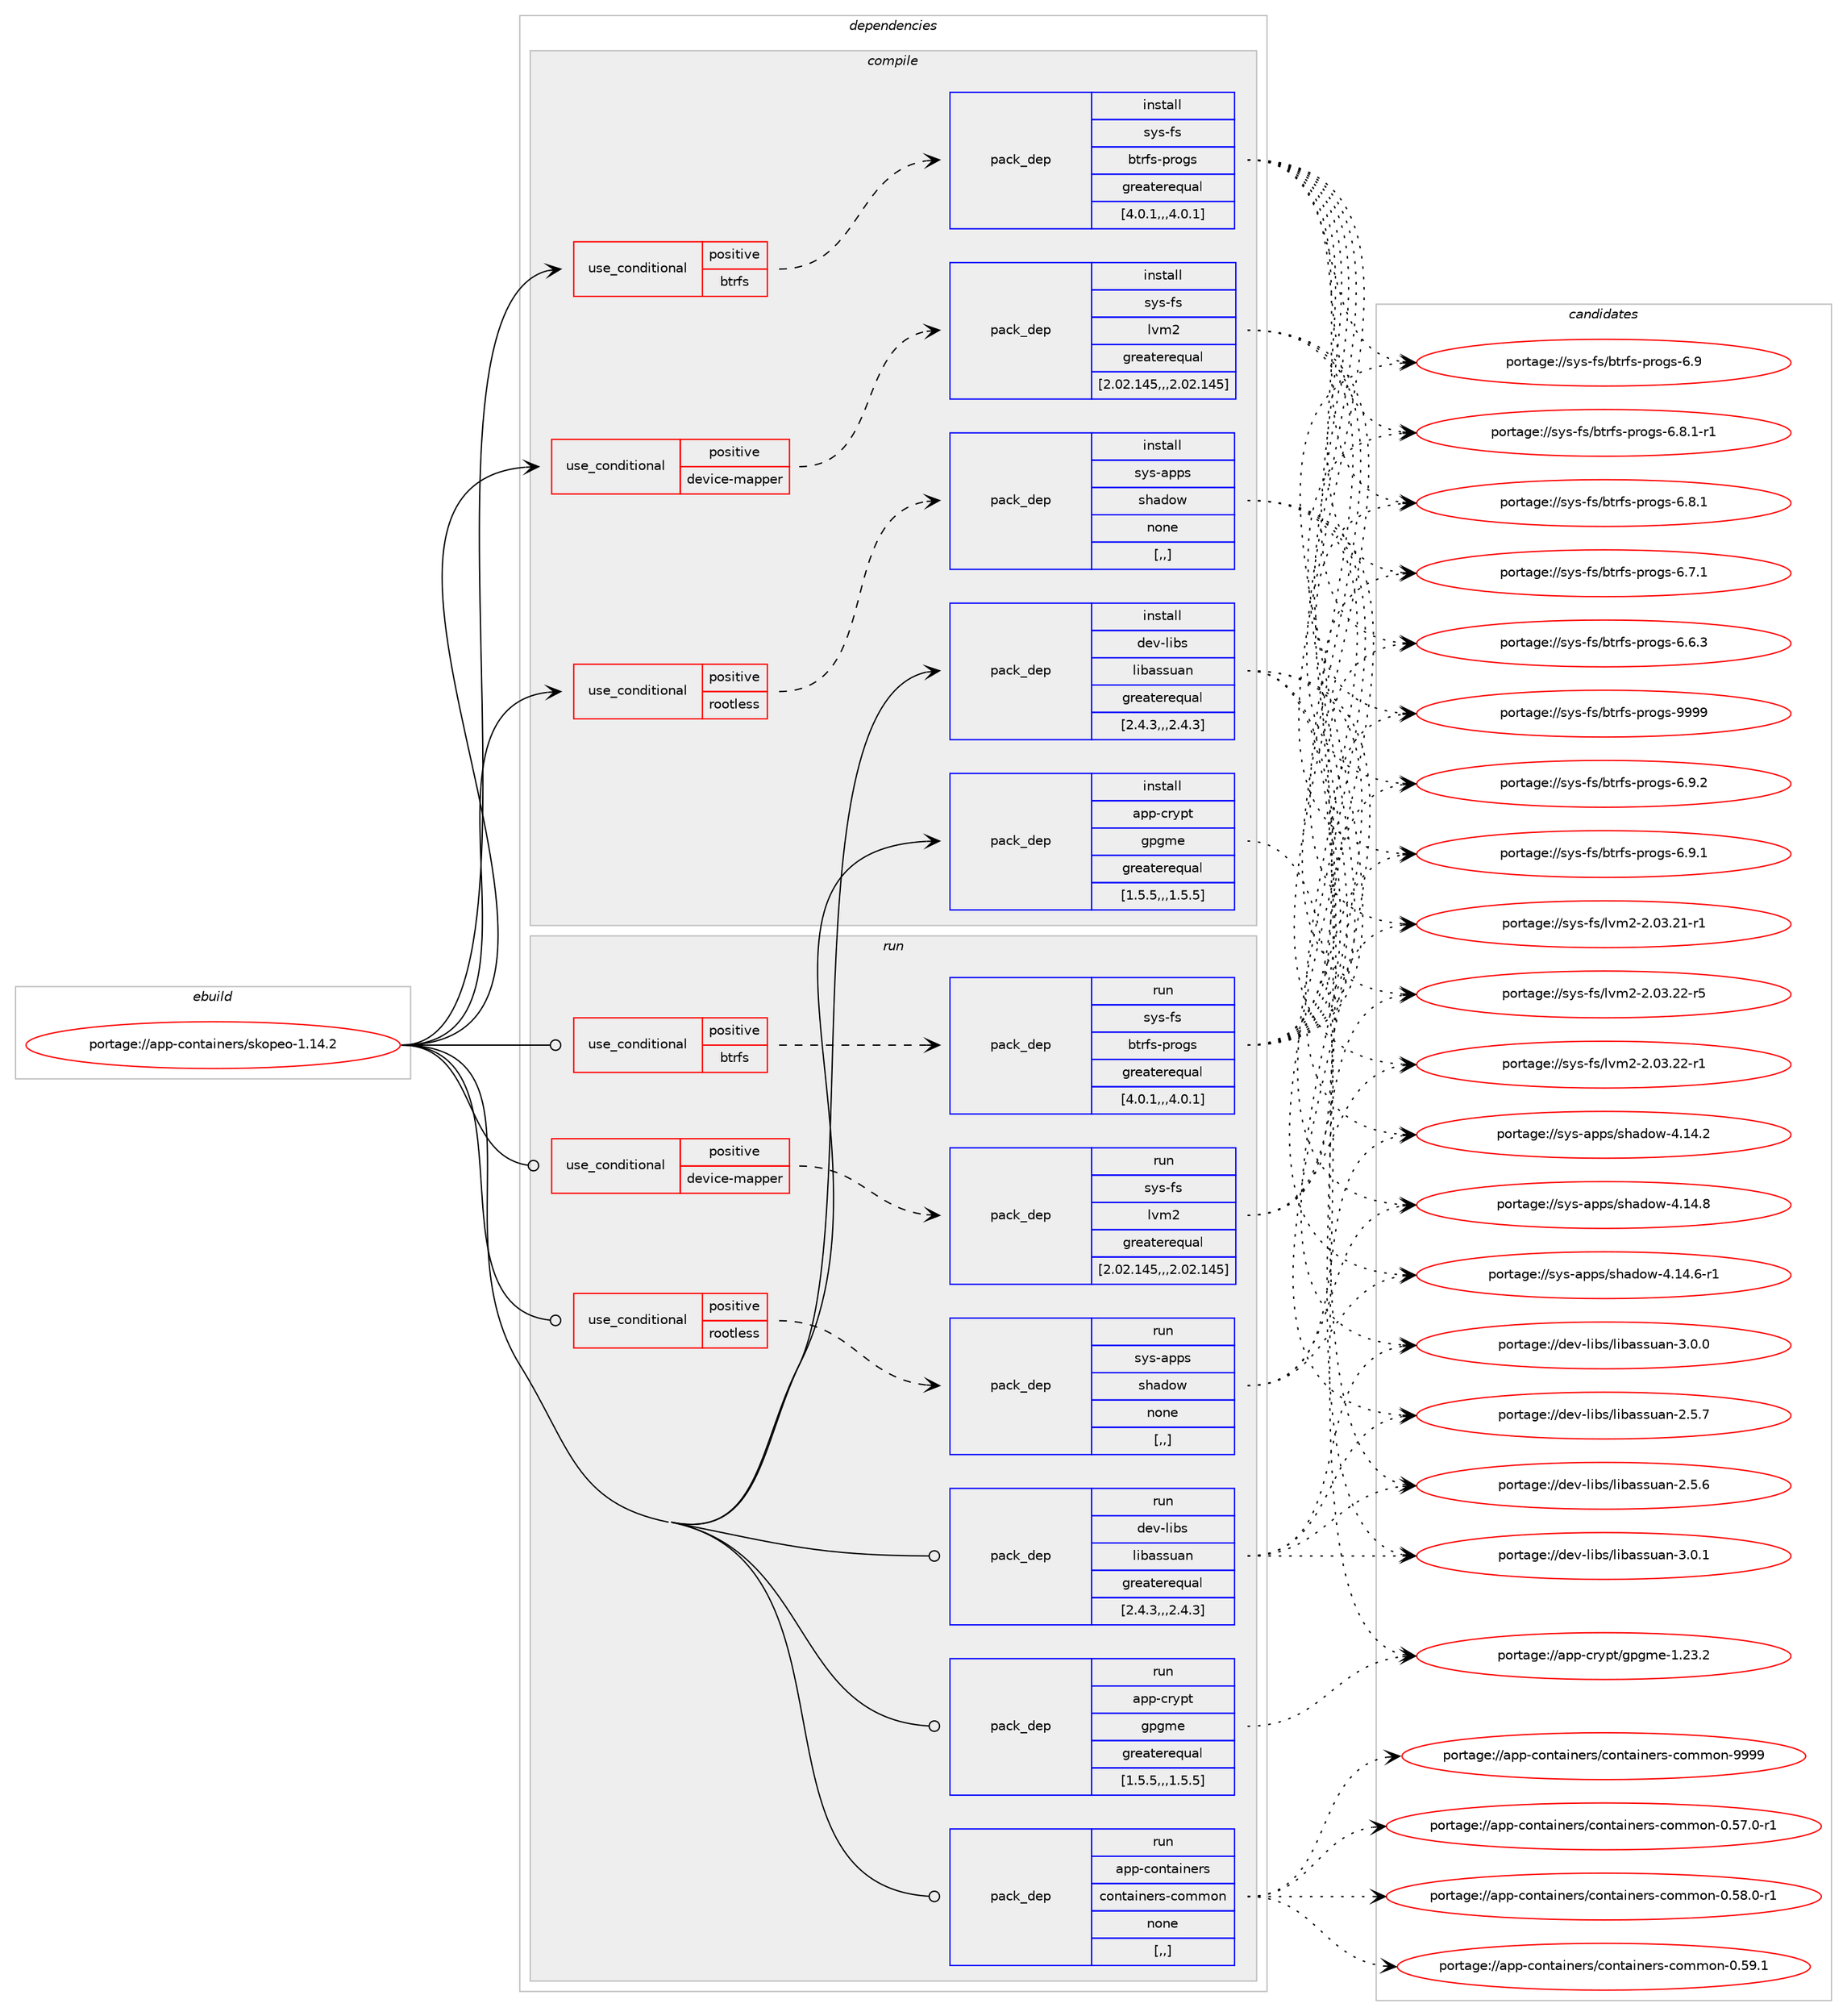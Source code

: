 digraph prolog {

# *************
# Graph options
# *************

newrank=true;
concentrate=true;
compound=true;
graph [rankdir=LR,fontname=Helvetica,fontsize=10,ranksep=1.5];#, ranksep=2.5, nodesep=0.2];
edge  [arrowhead=vee];
node  [fontname=Helvetica,fontsize=10];

# **********
# The ebuild
# **********

subgraph cluster_leftcol {
color=gray;
rank=same;
label=<<i>ebuild</i>>;
id [label="portage://app-containers/skopeo-1.14.2", color=red, width=4, href="../app-containers/skopeo-1.14.2.svg"];
}

# ****************
# The dependencies
# ****************

subgraph cluster_midcol {
color=gray;
label=<<i>dependencies</i>>;
subgraph cluster_compile {
fillcolor="#eeeeee";
style=filled;
label=<<i>compile</i>>;
subgraph cond3193 {
dependency11939 [label=<<TABLE BORDER="0" CELLBORDER="1" CELLSPACING="0" CELLPADDING="4"><TR><TD ROWSPAN="3" CELLPADDING="10">use_conditional</TD></TR><TR><TD>positive</TD></TR><TR><TD>btrfs</TD></TR></TABLE>>, shape=none, color=red];
subgraph pack8679 {
dependency11940 [label=<<TABLE BORDER="0" CELLBORDER="1" CELLSPACING="0" CELLPADDING="4" WIDTH="220"><TR><TD ROWSPAN="6" CELLPADDING="30">pack_dep</TD></TR><TR><TD WIDTH="110">install</TD></TR><TR><TD>sys-fs</TD></TR><TR><TD>btrfs-progs</TD></TR><TR><TD>greaterequal</TD></TR><TR><TD>[4.0.1,,,4.0.1]</TD></TR></TABLE>>, shape=none, color=blue];
}
dependency11939:e -> dependency11940:w [weight=20,style="dashed",arrowhead="vee"];
}
id:e -> dependency11939:w [weight=20,style="solid",arrowhead="vee"];
subgraph cond3194 {
dependency11941 [label=<<TABLE BORDER="0" CELLBORDER="1" CELLSPACING="0" CELLPADDING="4"><TR><TD ROWSPAN="3" CELLPADDING="10">use_conditional</TD></TR><TR><TD>positive</TD></TR><TR><TD>device-mapper</TD></TR></TABLE>>, shape=none, color=red];
subgraph pack8680 {
dependency11942 [label=<<TABLE BORDER="0" CELLBORDER="1" CELLSPACING="0" CELLPADDING="4" WIDTH="220"><TR><TD ROWSPAN="6" CELLPADDING="30">pack_dep</TD></TR><TR><TD WIDTH="110">install</TD></TR><TR><TD>sys-fs</TD></TR><TR><TD>lvm2</TD></TR><TR><TD>greaterequal</TD></TR><TR><TD>[2.02.145,,,2.02.145]</TD></TR></TABLE>>, shape=none, color=blue];
}
dependency11941:e -> dependency11942:w [weight=20,style="dashed",arrowhead="vee"];
}
id:e -> dependency11941:w [weight=20,style="solid",arrowhead="vee"];
subgraph cond3195 {
dependency11943 [label=<<TABLE BORDER="0" CELLBORDER="1" CELLSPACING="0" CELLPADDING="4"><TR><TD ROWSPAN="3" CELLPADDING="10">use_conditional</TD></TR><TR><TD>positive</TD></TR><TR><TD>rootless</TD></TR></TABLE>>, shape=none, color=red];
subgraph pack8681 {
dependency11944 [label=<<TABLE BORDER="0" CELLBORDER="1" CELLSPACING="0" CELLPADDING="4" WIDTH="220"><TR><TD ROWSPAN="6" CELLPADDING="30">pack_dep</TD></TR><TR><TD WIDTH="110">install</TD></TR><TR><TD>sys-apps</TD></TR><TR><TD>shadow</TD></TR><TR><TD>none</TD></TR><TR><TD>[,,]</TD></TR></TABLE>>, shape=none, color=blue];
}
dependency11943:e -> dependency11944:w [weight=20,style="dashed",arrowhead="vee"];
}
id:e -> dependency11943:w [weight=20,style="solid",arrowhead="vee"];
subgraph pack8682 {
dependency11945 [label=<<TABLE BORDER="0" CELLBORDER="1" CELLSPACING="0" CELLPADDING="4" WIDTH="220"><TR><TD ROWSPAN="6" CELLPADDING="30">pack_dep</TD></TR><TR><TD WIDTH="110">install</TD></TR><TR><TD>app-crypt</TD></TR><TR><TD>gpgme</TD></TR><TR><TD>greaterequal</TD></TR><TR><TD>[1.5.5,,,1.5.5]</TD></TR></TABLE>>, shape=none, color=blue];
}
id:e -> dependency11945:w [weight=20,style="solid",arrowhead="vee"];
subgraph pack8683 {
dependency11946 [label=<<TABLE BORDER="0" CELLBORDER="1" CELLSPACING="0" CELLPADDING="4" WIDTH="220"><TR><TD ROWSPAN="6" CELLPADDING="30">pack_dep</TD></TR><TR><TD WIDTH="110">install</TD></TR><TR><TD>dev-libs</TD></TR><TR><TD>libassuan</TD></TR><TR><TD>greaterequal</TD></TR><TR><TD>[2.4.3,,,2.4.3]</TD></TR></TABLE>>, shape=none, color=blue];
}
id:e -> dependency11946:w [weight=20,style="solid",arrowhead="vee"];
}
subgraph cluster_compileandrun {
fillcolor="#eeeeee";
style=filled;
label=<<i>compile and run</i>>;
}
subgraph cluster_run {
fillcolor="#eeeeee";
style=filled;
label=<<i>run</i>>;
subgraph cond3196 {
dependency11947 [label=<<TABLE BORDER="0" CELLBORDER="1" CELLSPACING="0" CELLPADDING="4"><TR><TD ROWSPAN="3" CELLPADDING="10">use_conditional</TD></TR><TR><TD>positive</TD></TR><TR><TD>btrfs</TD></TR></TABLE>>, shape=none, color=red];
subgraph pack8684 {
dependency11948 [label=<<TABLE BORDER="0" CELLBORDER="1" CELLSPACING="0" CELLPADDING="4" WIDTH="220"><TR><TD ROWSPAN="6" CELLPADDING="30">pack_dep</TD></TR><TR><TD WIDTH="110">run</TD></TR><TR><TD>sys-fs</TD></TR><TR><TD>btrfs-progs</TD></TR><TR><TD>greaterequal</TD></TR><TR><TD>[4.0.1,,,4.0.1]</TD></TR></TABLE>>, shape=none, color=blue];
}
dependency11947:e -> dependency11948:w [weight=20,style="dashed",arrowhead="vee"];
}
id:e -> dependency11947:w [weight=20,style="solid",arrowhead="odot"];
subgraph cond3197 {
dependency11949 [label=<<TABLE BORDER="0" CELLBORDER="1" CELLSPACING="0" CELLPADDING="4"><TR><TD ROWSPAN="3" CELLPADDING="10">use_conditional</TD></TR><TR><TD>positive</TD></TR><TR><TD>device-mapper</TD></TR></TABLE>>, shape=none, color=red];
subgraph pack8685 {
dependency11950 [label=<<TABLE BORDER="0" CELLBORDER="1" CELLSPACING="0" CELLPADDING="4" WIDTH="220"><TR><TD ROWSPAN="6" CELLPADDING="30">pack_dep</TD></TR><TR><TD WIDTH="110">run</TD></TR><TR><TD>sys-fs</TD></TR><TR><TD>lvm2</TD></TR><TR><TD>greaterequal</TD></TR><TR><TD>[2.02.145,,,2.02.145]</TD></TR></TABLE>>, shape=none, color=blue];
}
dependency11949:e -> dependency11950:w [weight=20,style="dashed",arrowhead="vee"];
}
id:e -> dependency11949:w [weight=20,style="solid",arrowhead="odot"];
subgraph cond3198 {
dependency11951 [label=<<TABLE BORDER="0" CELLBORDER="1" CELLSPACING="0" CELLPADDING="4"><TR><TD ROWSPAN="3" CELLPADDING="10">use_conditional</TD></TR><TR><TD>positive</TD></TR><TR><TD>rootless</TD></TR></TABLE>>, shape=none, color=red];
subgraph pack8686 {
dependency11952 [label=<<TABLE BORDER="0" CELLBORDER="1" CELLSPACING="0" CELLPADDING="4" WIDTH="220"><TR><TD ROWSPAN="6" CELLPADDING="30">pack_dep</TD></TR><TR><TD WIDTH="110">run</TD></TR><TR><TD>sys-apps</TD></TR><TR><TD>shadow</TD></TR><TR><TD>none</TD></TR><TR><TD>[,,]</TD></TR></TABLE>>, shape=none, color=blue];
}
dependency11951:e -> dependency11952:w [weight=20,style="dashed",arrowhead="vee"];
}
id:e -> dependency11951:w [weight=20,style="solid",arrowhead="odot"];
subgraph pack8687 {
dependency11953 [label=<<TABLE BORDER="0" CELLBORDER="1" CELLSPACING="0" CELLPADDING="4" WIDTH="220"><TR><TD ROWSPAN="6" CELLPADDING="30">pack_dep</TD></TR><TR><TD WIDTH="110">run</TD></TR><TR><TD>app-containers</TD></TR><TR><TD>containers-common</TD></TR><TR><TD>none</TD></TR><TR><TD>[,,]</TD></TR></TABLE>>, shape=none, color=blue];
}
id:e -> dependency11953:w [weight=20,style="solid",arrowhead="odot"];
subgraph pack8688 {
dependency11954 [label=<<TABLE BORDER="0" CELLBORDER="1" CELLSPACING="0" CELLPADDING="4" WIDTH="220"><TR><TD ROWSPAN="6" CELLPADDING="30">pack_dep</TD></TR><TR><TD WIDTH="110">run</TD></TR><TR><TD>app-crypt</TD></TR><TR><TD>gpgme</TD></TR><TR><TD>greaterequal</TD></TR><TR><TD>[1.5.5,,,1.5.5]</TD></TR></TABLE>>, shape=none, color=blue];
}
id:e -> dependency11954:w [weight=20,style="solid",arrowhead="odot"];
subgraph pack8689 {
dependency11955 [label=<<TABLE BORDER="0" CELLBORDER="1" CELLSPACING="0" CELLPADDING="4" WIDTH="220"><TR><TD ROWSPAN="6" CELLPADDING="30">pack_dep</TD></TR><TR><TD WIDTH="110">run</TD></TR><TR><TD>dev-libs</TD></TR><TR><TD>libassuan</TD></TR><TR><TD>greaterequal</TD></TR><TR><TD>[2.4.3,,,2.4.3]</TD></TR></TABLE>>, shape=none, color=blue];
}
id:e -> dependency11955:w [weight=20,style="solid",arrowhead="odot"];
}
}

# **************
# The candidates
# **************

subgraph cluster_choices {
rank=same;
color=gray;
label=<<i>candidates</i>>;

subgraph choice8679 {
color=black;
nodesep=1;
choice115121115451021154798116114102115451121141111031154557575757 [label="portage://sys-fs/btrfs-progs-9999", color=red, width=4,href="../sys-fs/btrfs-progs-9999.svg"];
choice11512111545102115479811611410211545112114111103115455446574650 [label="portage://sys-fs/btrfs-progs-6.9.2", color=red, width=4,href="../sys-fs/btrfs-progs-6.9.2.svg"];
choice11512111545102115479811611410211545112114111103115455446574649 [label="portage://sys-fs/btrfs-progs-6.9.1", color=red, width=4,href="../sys-fs/btrfs-progs-6.9.1.svg"];
choice1151211154510211547981161141021154511211411110311545544657 [label="portage://sys-fs/btrfs-progs-6.9", color=red, width=4,href="../sys-fs/btrfs-progs-6.9.svg"];
choice115121115451021154798116114102115451121141111031154554465646494511449 [label="portage://sys-fs/btrfs-progs-6.8.1-r1", color=red, width=4,href="../sys-fs/btrfs-progs-6.8.1-r1.svg"];
choice11512111545102115479811611410211545112114111103115455446564649 [label="portage://sys-fs/btrfs-progs-6.8.1", color=red, width=4,href="../sys-fs/btrfs-progs-6.8.1.svg"];
choice11512111545102115479811611410211545112114111103115455446554649 [label="portage://sys-fs/btrfs-progs-6.7.1", color=red, width=4,href="../sys-fs/btrfs-progs-6.7.1.svg"];
choice11512111545102115479811611410211545112114111103115455446544651 [label="portage://sys-fs/btrfs-progs-6.6.3", color=red, width=4,href="../sys-fs/btrfs-progs-6.6.3.svg"];
dependency11940:e -> choice115121115451021154798116114102115451121141111031154557575757:w [style=dotted,weight="100"];
dependency11940:e -> choice11512111545102115479811611410211545112114111103115455446574650:w [style=dotted,weight="100"];
dependency11940:e -> choice11512111545102115479811611410211545112114111103115455446574649:w [style=dotted,weight="100"];
dependency11940:e -> choice1151211154510211547981161141021154511211411110311545544657:w [style=dotted,weight="100"];
dependency11940:e -> choice115121115451021154798116114102115451121141111031154554465646494511449:w [style=dotted,weight="100"];
dependency11940:e -> choice11512111545102115479811611410211545112114111103115455446564649:w [style=dotted,weight="100"];
dependency11940:e -> choice11512111545102115479811611410211545112114111103115455446554649:w [style=dotted,weight="100"];
dependency11940:e -> choice11512111545102115479811611410211545112114111103115455446544651:w [style=dotted,weight="100"];
}
subgraph choice8680 {
color=black;
nodesep=1;
choice11512111545102115471081181095045504648514650504511453 [label="portage://sys-fs/lvm2-2.03.22-r5", color=red, width=4,href="../sys-fs/lvm2-2.03.22-r5.svg"];
choice11512111545102115471081181095045504648514650504511449 [label="portage://sys-fs/lvm2-2.03.22-r1", color=red, width=4,href="../sys-fs/lvm2-2.03.22-r1.svg"];
choice11512111545102115471081181095045504648514650494511449 [label="portage://sys-fs/lvm2-2.03.21-r1", color=red, width=4,href="../sys-fs/lvm2-2.03.21-r1.svg"];
dependency11942:e -> choice11512111545102115471081181095045504648514650504511453:w [style=dotted,weight="100"];
dependency11942:e -> choice11512111545102115471081181095045504648514650504511449:w [style=dotted,weight="100"];
dependency11942:e -> choice11512111545102115471081181095045504648514650494511449:w [style=dotted,weight="100"];
}
subgraph choice8681 {
color=black;
nodesep=1;
choice1151211154597112112115471151049710011111945524649524656 [label="portage://sys-apps/shadow-4.14.8", color=red, width=4,href="../sys-apps/shadow-4.14.8.svg"];
choice11512111545971121121154711510497100111119455246495246544511449 [label="portage://sys-apps/shadow-4.14.6-r1", color=red, width=4,href="../sys-apps/shadow-4.14.6-r1.svg"];
choice1151211154597112112115471151049710011111945524649524650 [label="portage://sys-apps/shadow-4.14.2", color=red, width=4,href="../sys-apps/shadow-4.14.2.svg"];
dependency11944:e -> choice1151211154597112112115471151049710011111945524649524656:w [style=dotted,weight="100"];
dependency11944:e -> choice11512111545971121121154711510497100111119455246495246544511449:w [style=dotted,weight="100"];
dependency11944:e -> choice1151211154597112112115471151049710011111945524649524650:w [style=dotted,weight="100"];
}
subgraph choice8682 {
color=black;
nodesep=1;
choice9711211245991141211121164710311210310910145494650514650 [label="portage://app-crypt/gpgme-1.23.2", color=red, width=4,href="../app-crypt/gpgme-1.23.2.svg"];
dependency11945:e -> choice9711211245991141211121164710311210310910145494650514650:w [style=dotted,weight="100"];
}
subgraph choice8683 {
color=black;
nodesep=1;
choice100101118451081059811547108105989711511511797110455146484649 [label="portage://dev-libs/libassuan-3.0.1", color=red, width=4,href="../dev-libs/libassuan-3.0.1.svg"];
choice100101118451081059811547108105989711511511797110455146484648 [label="portage://dev-libs/libassuan-3.0.0", color=red, width=4,href="../dev-libs/libassuan-3.0.0.svg"];
choice100101118451081059811547108105989711511511797110455046534655 [label="portage://dev-libs/libassuan-2.5.7", color=red, width=4,href="../dev-libs/libassuan-2.5.7.svg"];
choice100101118451081059811547108105989711511511797110455046534654 [label="portage://dev-libs/libassuan-2.5.6", color=red, width=4,href="../dev-libs/libassuan-2.5.6.svg"];
dependency11946:e -> choice100101118451081059811547108105989711511511797110455146484649:w [style=dotted,weight="100"];
dependency11946:e -> choice100101118451081059811547108105989711511511797110455146484648:w [style=dotted,weight="100"];
dependency11946:e -> choice100101118451081059811547108105989711511511797110455046534655:w [style=dotted,weight="100"];
dependency11946:e -> choice100101118451081059811547108105989711511511797110455046534654:w [style=dotted,weight="100"];
}
subgraph choice8684 {
color=black;
nodesep=1;
choice115121115451021154798116114102115451121141111031154557575757 [label="portage://sys-fs/btrfs-progs-9999", color=red, width=4,href="../sys-fs/btrfs-progs-9999.svg"];
choice11512111545102115479811611410211545112114111103115455446574650 [label="portage://sys-fs/btrfs-progs-6.9.2", color=red, width=4,href="../sys-fs/btrfs-progs-6.9.2.svg"];
choice11512111545102115479811611410211545112114111103115455446574649 [label="portage://sys-fs/btrfs-progs-6.9.1", color=red, width=4,href="../sys-fs/btrfs-progs-6.9.1.svg"];
choice1151211154510211547981161141021154511211411110311545544657 [label="portage://sys-fs/btrfs-progs-6.9", color=red, width=4,href="../sys-fs/btrfs-progs-6.9.svg"];
choice115121115451021154798116114102115451121141111031154554465646494511449 [label="portage://sys-fs/btrfs-progs-6.8.1-r1", color=red, width=4,href="../sys-fs/btrfs-progs-6.8.1-r1.svg"];
choice11512111545102115479811611410211545112114111103115455446564649 [label="portage://sys-fs/btrfs-progs-6.8.1", color=red, width=4,href="../sys-fs/btrfs-progs-6.8.1.svg"];
choice11512111545102115479811611410211545112114111103115455446554649 [label="portage://sys-fs/btrfs-progs-6.7.1", color=red, width=4,href="../sys-fs/btrfs-progs-6.7.1.svg"];
choice11512111545102115479811611410211545112114111103115455446544651 [label="portage://sys-fs/btrfs-progs-6.6.3", color=red, width=4,href="../sys-fs/btrfs-progs-6.6.3.svg"];
dependency11948:e -> choice115121115451021154798116114102115451121141111031154557575757:w [style=dotted,weight="100"];
dependency11948:e -> choice11512111545102115479811611410211545112114111103115455446574650:w [style=dotted,weight="100"];
dependency11948:e -> choice11512111545102115479811611410211545112114111103115455446574649:w [style=dotted,weight="100"];
dependency11948:e -> choice1151211154510211547981161141021154511211411110311545544657:w [style=dotted,weight="100"];
dependency11948:e -> choice115121115451021154798116114102115451121141111031154554465646494511449:w [style=dotted,weight="100"];
dependency11948:e -> choice11512111545102115479811611410211545112114111103115455446564649:w [style=dotted,weight="100"];
dependency11948:e -> choice11512111545102115479811611410211545112114111103115455446554649:w [style=dotted,weight="100"];
dependency11948:e -> choice11512111545102115479811611410211545112114111103115455446544651:w [style=dotted,weight="100"];
}
subgraph choice8685 {
color=black;
nodesep=1;
choice11512111545102115471081181095045504648514650504511453 [label="portage://sys-fs/lvm2-2.03.22-r5", color=red, width=4,href="../sys-fs/lvm2-2.03.22-r5.svg"];
choice11512111545102115471081181095045504648514650504511449 [label="portage://sys-fs/lvm2-2.03.22-r1", color=red, width=4,href="../sys-fs/lvm2-2.03.22-r1.svg"];
choice11512111545102115471081181095045504648514650494511449 [label="portage://sys-fs/lvm2-2.03.21-r1", color=red, width=4,href="../sys-fs/lvm2-2.03.21-r1.svg"];
dependency11950:e -> choice11512111545102115471081181095045504648514650504511453:w [style=dotted,weight="100"];
dependency11950:e -> choice11512111545102115471081181095045504648514650504511449:w [style=dotted,weight="100"];
dependency11950:e -> choice11512111545102115471081181095045504648514650494511449:w [style=dotted,weight="100"];
}
subgraph choice8686 {
color=black;
nodesep=1;
choice1151211154597112112115471151049710011111945524649524656 [label="portage://sys-apps/shadow-4.14.8", color=red, width=4,href="../sys-apps/shadow-4.14.8.svg"];
choice11512111545971121121154711510497100111119455246495246544511449 [label="portage://sys-apps/shadow-4.14.6-r1", color=red, width=4,href="../sys-apps/shadow-4.14.6-r1.svg"];
choice1151211154597112112115471151049710011111945524649524650 [label="portage://sys-apps/shadow-4.14.2", color=red, width=4,href="../sys-apps/shadow-4.14.2.svg"];
dependency11952:e -> choice1151211154597112112115471151049710011111945524649524656:w [style=dotted,weight="100"];
dependency11952:e -> choice11512111545971121121154711510497100111119455246495246544511449:w [style=dotted,weight="100"];
dependency11952:e -> choice1151211154597112112115471151049710011111945524649524650:w [style=dotted,weight="100"];
}
subgraph choice8687 {
color=black;
nodesep=1;
choice9711211245991111101169710511010111411547991111101169710511010111411545991111091091111104557575757 [label="portage://app-containers/containers-common-9999", color=red, width=4,href="../app-containers/containers-common-9999.svg"];
choice97112112459911111011697105110101114115479911111011697105110101114115459911110910911111045484653574649 [label="portage://app-containers/containers-common-0.59.1", color=red, width=4,href="../app-containers/containers-common-0.59.1.svg"];
choice971121124599111110116971051101011141154799111110116971051101011141154599111109109111110454846535646484511449 [label="portage://app-containers/containers-common-0.58.0-r1", color=red, width=4,href="../app-containers/containers-common-0.58.0-r1.svg"];
choice971121124599111110116971051101011141154799111110116971051101011141154599111109109111110454846535546484511449 [label="portage://app-containers/containers-common-0.57.0-r1", color=red, width=4,href="../app-containers/containers-common-0.57.0-r1.svg"];
dependency11953:e -> choice9711211245991111101169710511010111411547991111101169710511010111411545991111091091111104557575757:w [style=dotted,weight="100"];
dependency11953:e -> choice97112112459911111011697105110101114115479911111011697105110101114115459911110910911111045484653574649:w [style=dotted,weight="100"];
dependency11953:e -> choice971121124599111110116971051101011141154799111110116971051101011141154599111109109111110454846535646484511449:w [style=dotted,weight="100"];
dependency11953:e -> choice971121124599111110116971051101011141154799111110116971051101011141154599111109109111110454846535546484511449:w [style=dotted,weight="100"];
}
subgraph choice8688 {
color=black;
nodesep=1;
choice9711211245991141211121164710311210310910145494650514650 [label="portage://app-crypt/gpgme-1.23.2", color=red, width=4,href="../app-crypt/gpgme-1.23.2.svg"];
dependency11954:e -> choice9711211245991141211121164710311210310910145494650514650:w [style=dotted,weight="100"];
}
subgraph choice8689 {
color=black;
nodesep=1;
choice100101118451081059811547108105989711511511797110455146484649 [label="portage://dev-libs/libassuan-3.0.1", color=red, width=4,href="../dev-libs/libassuan-3.0.1.svg"];
choice100101118451081059811547108105989711511511797110455146484648 [label="portage://dev-libs/libassuan-3.0.0", color=red, width=4,href="../dev-libs/libassuan-3.0.0.svg"];
choice100101118451081059811547108105989711511511797110455046534655 [label="portage://dev-libs/libassuan-2.5.7", color=red, width=4,href="../dev-libs/libassuan-2.5.7.svg"];
choice100101118451081059811547108105989711511511797110455046534654 [label="portage://dev-libs/libassuan-2.5.6", color=red, width=4,href="../dev-libs/libassuan-2.5.6.svg"];
dependency11955:e -> choice100101118451081059811547108105989711511511797110455146484649:w [style=dotted,weight="100"];
dependency11955:e -> choice100101118451081059811547108105989711511511797110455146484648:w [style=dotted,weight="100"];
dependency11955:e -> choice100101118451081059811547108105989711511511797110455046534655:w [style=dotted,weight="100"];
dependency11955:e -> choice100101118451081059811547108105989711511511797110455046534654:w [style=dotted,weight="100"];
}
}

}
